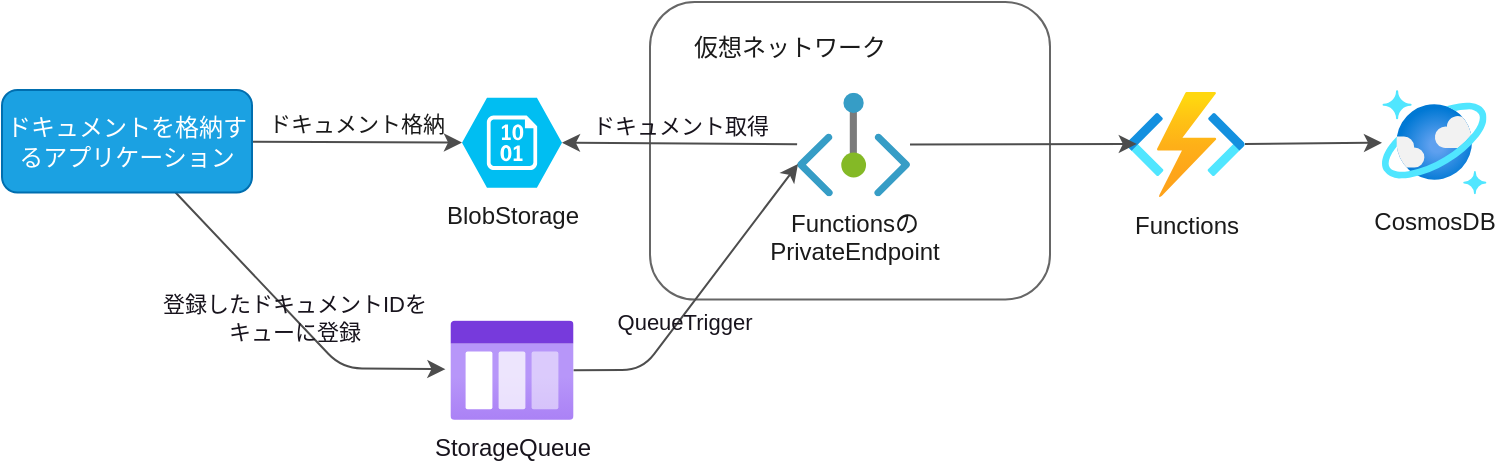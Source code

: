 <mxfile>
    <diagram id="pyFOITWGm1L5QSNy7el4" name="Page-1">
        <mxGraphModel dx="848" dy="566" grid="1" gridSize="10" guides="1" tooltips="1" connect="1" arrows="1" fold="1" page="1" pageScale="1" pageWidth="850" pageHeight="1100" background="#ffffff" math="0" shadow="0">
            <root>
                <mxCell id="0"/>
                <mxCell id="1" parent="0"/>
                <mxCell id="2" value="BlobStorage" style="verticalLabelPosition=bottom;html=1;verticalAlign=top;align=center;strokeColor=none;fillColor=#00BEF2;shape=mxgraph.azure.storage_blob;fontColor=#1A1A1A;" parent="1" vertex="1">
                    <mxGeometry x="260" y="167.88" width="50" height="45" as="geometry"/>
                </mxCell>
                <mxCell id="7" value="" style="rounded=1;whiteSpace=wrap;html=1;labelBackgroundColor=none;fontColor=#1A1A1A;fillColor=none;strokeColor=#666666;align=left;" parent="1" vertex="1">
                    <mxGeometry x="354" y="120" width="200" height="148.75" as="geometry"/>
                </mxCell>
                <mxCell id="21" value="" style="edgeStyle=none;html=1;strokeColor=#4D4D4D;fontColor=#1A1A1A;" parent="1" source="5" target="20" edge="1">
                    <mxGeometry relative="1" as="geometry"/>
                </mxCell>
                <mxCell id="5" value="Functions" style="aspect=fixed;html=1;points=[];align=center;image;fontSize=12;image=img/lib/azure2/compute/Function_Apps.svg;labelBackgroundColor=none;fontColor=#1A1A1A;" parent="1" vertex="1">
                    <mxGeometry x="592" y="165" width="59.5" height="52.5" as="geometry"/>
                </mxCell>
                <mxCell id="8" value="&lt;span style=&quot;color: rgb(26, 26, 26); font-family: Helvetica; font-size: 12px; font-style: normal; font-variant-ligatures: normal; font-variant-caps: normal; font-weight: 400; letter-spacing: normal; orphans: 2; text-align: left; text-indent: 0px; text-transform: none; widows: 2; word-spacing: 0px; -webkit-text-stroke-width: 0px; text-decoration-thickness: initial; text-decoration-style: initial; text-decoration-color: initial; float: none; display: inline !important;&quot;&gt;仮想ネットワーク&lt;/span&gt;" style="text;whiteSpace=wrap;html=1;fontColor=#1A1A1A;fillColor=none;labelBackgroundColor=none;" parent="1" vertex="1">
                    <mxGeometry x="374" y="128.75" width="110" height="22.5" as="geometry"/>
                </mxCell>
                <mxCell id="13" style="edgeStyle=none;html=1;entryX=0.091;entryY=0.495;entryDx=0;entryDy=0;entryPerimeter=0;strokeColor=#4D4D4D;fontColor=#1A1A1A;" parent="1" source="10" target="5" edge="1">
                    <mxGeometry relative="1" as="geometry"/>
                </mxCell>
                <mxCell id="26" value="ドキュメント取得" style="edgeStyle=none;html=1;entryX=1;entryY=0.5;entryDx=0;entryDy=0;entryPerimeter=0;strokeColor=#4D4D4D;fontColor=#18141D;verticalAlign=bottom;labelBackgroundColor=none;" edge="1" parent="1" source="10" target="2">
                    <mxGeometry relative="1" as="geometry"/>
                </mxCell>
                <mxCell id="10" value="Functionsの&lt;br&gt;PrivateEndpoint" style="aspect=fixed;html=1;points=[];align=center;image;fontSize=12;image=img/lib/azure2/networking/Private_Endpoint.svg;labelBackgroundColor=none;strokeColor=#666666;fontColor=#1A1A1A;fillColor=none;" parent="1" vertex="1">
                    <mxGeometry x="427.55" y="165.38" width="56.45" height="51.75" as="geometry"/>
                </mxCell>
                <mxCell id="20" value="CosmosDB" style="aspect=fixed;html=1;points=[];align=center;image;fontSize=12;image=img/lib/azure2/databases/Azure_Cosmos_DB.svg;shadow=0;labelBackgroundColor=none;sketch=0;strokeColor=#666666;fontColor=#1A1A1A;fillColor=#FF0000;" parent="1" vertex="1">
                    <mxGeometry x="720" y="164" width="52.25" height="52.25" as="geometry"/>
                </mxCell>
                <mxCell id="23" value="ドキュメント格納" style="edgeStyle=none;html=1;strokeColor=#4D4D4D;labelBackgroundColor=none;fontColor=#1A1A1A;verticalAlign=bottom;" edge="1" parent="1" source="22" target="2">
                    <mxGeometry relative="1" as="geometry"/>
                </mxCell>
                <mxCell id="25" value="登録したドキュメントIDを&lt;br&gt;キューに登録" style="edgeStyle=none;html=1;entryX=-0.041;entryY=0.489;entryDx=0;entryDy=0;entryPerimeter=0;strokeColor=#4D4D4D;fontColor=#18141D;labelBackgroundColor=none;" edge="1" parent="1" source="22" target="24">
                    <mxGeometry relative="1" as="geometry">
                        <Array as="points">
                            <mxPoint x="200" y="303.13"/>
                        </Array>
                    </mxGeometry>
                </mxCell>
                <mxCell id="22" value="ドキュメントを格納するアプリケーション" style="rounded=1;whiteSpace=wrap;html=1;fillColor=#1ba1e2;fontColor=#ffffff;strokeColor=#006EAF;verticalAlign=middle;" vertex="1" parent="1">
                    <mxGeometry x="30" y="164" width="125" height="51.25" as="geometry"/>
                </mxCell>
                <mxCell id="27" value="QueueTrigger" style="edgeStyle=none;html=1;strokeColor=#4D4D4D;fontColor=#18141D;entryX=0.008;entryY=0.688;entryDx=0;entryDy=0;entryPerimeter=0;labelBackgroundColor=none;" edge="1" parent="1" source="24" target="10">
                    <mxGeometry x="-0.199" y="-1" relative="1" as="geometry">
                        <Array as="points">
                            <mxPoint x="350" y="304"/>
                        </Array>
                        <mxPoint x="1" as="offset"/>
                    </mxGeometry>
                </mxCell>
                <mxCell id="24" value="StorageQueue" style="aspect=fixed;html=1;points=[];align=center;image;fontSize=12;image=img/lib/azure2/general/Storage_Queue.svg;labelBackgroundColor=none;fontColor=#18141D;" vertex="1" parent="1">
                    <mxGeometry x="254.23" y="279.13" width="61.54" height="50" as="geometry"/>
                </mxCell>
            </root>
        </mxGraphModel>
    </diagram>
</mxfile>